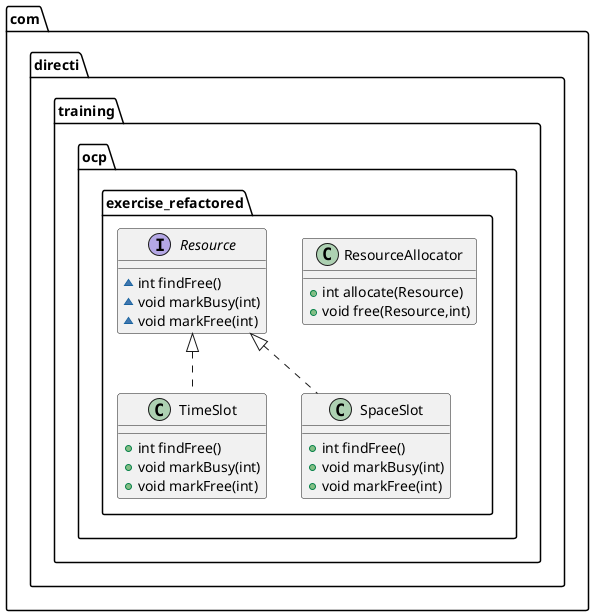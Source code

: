 @startuml
class com.directi.training.ocp.exercise_refactored.TimeSlot {
+ int findFree()
+ void markBusy(int)
+ void markFree(int)
}
class com.directi.training.ocp.exercise_refactored.SpaceSlot {
+ int findFree()
+ void markBusy(int)
+ void markFree(int)
}
class com.directi.training.ocp.exercise_refactored.ResourceAllocator {
+ int allocate(Resource)
+ void free(Resource,int)
}
interface com.directi.training.ocp.exercise_refactored.Resource {
~ int findFree()
~ void markBusy(int)
~ void markFree(int)
}


com.directi.training.ocp.exercise_refactored.Resource <|.. com.directi.training.ocp.exercise_refactored.TimeSlot
com.directi.training.ocp.exercise_refactored.Resource <|.. com.directi.training.ocp.exercise_refactored.SpaceSlot
@enduml